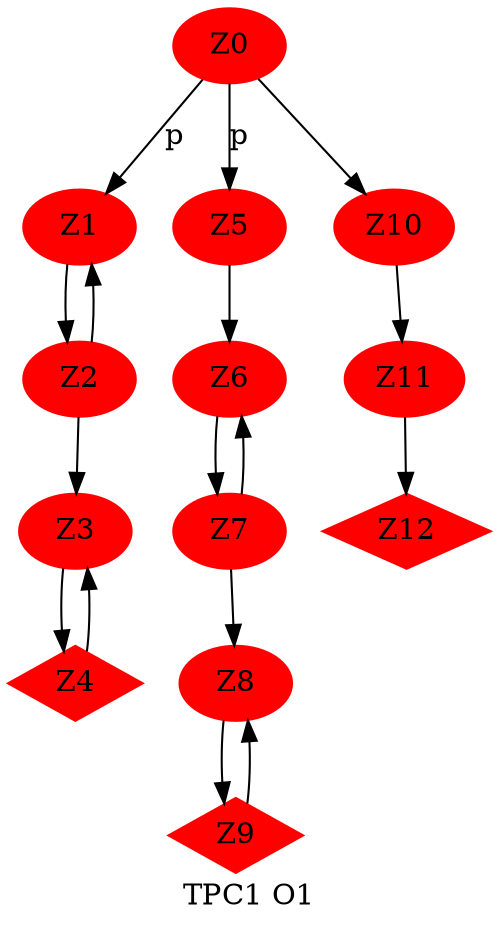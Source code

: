 digraph tpc1 {
               node [style=filled,color=red];
               Z0 ->Z1 [label= "p"];
               Z1 -> Z2 -> Z3 -> Z4;
               Z2 -> Z1; Z4 -> Z3;
               Z0 -> Z5 [label="p"];
               Z5 -> Z6 -> Z7 ->Z8 -> Z9;
               Z7 -> Z6; Z9 -> Z8;
               Z0 -> Z10 -> Z11 -> Z12;
               label = "TPC1 O1"
       
       Z4[shape=Mdiamond]
       Z9[shape=Mdiamond]
       Z12[shape=Mdiamond]
}